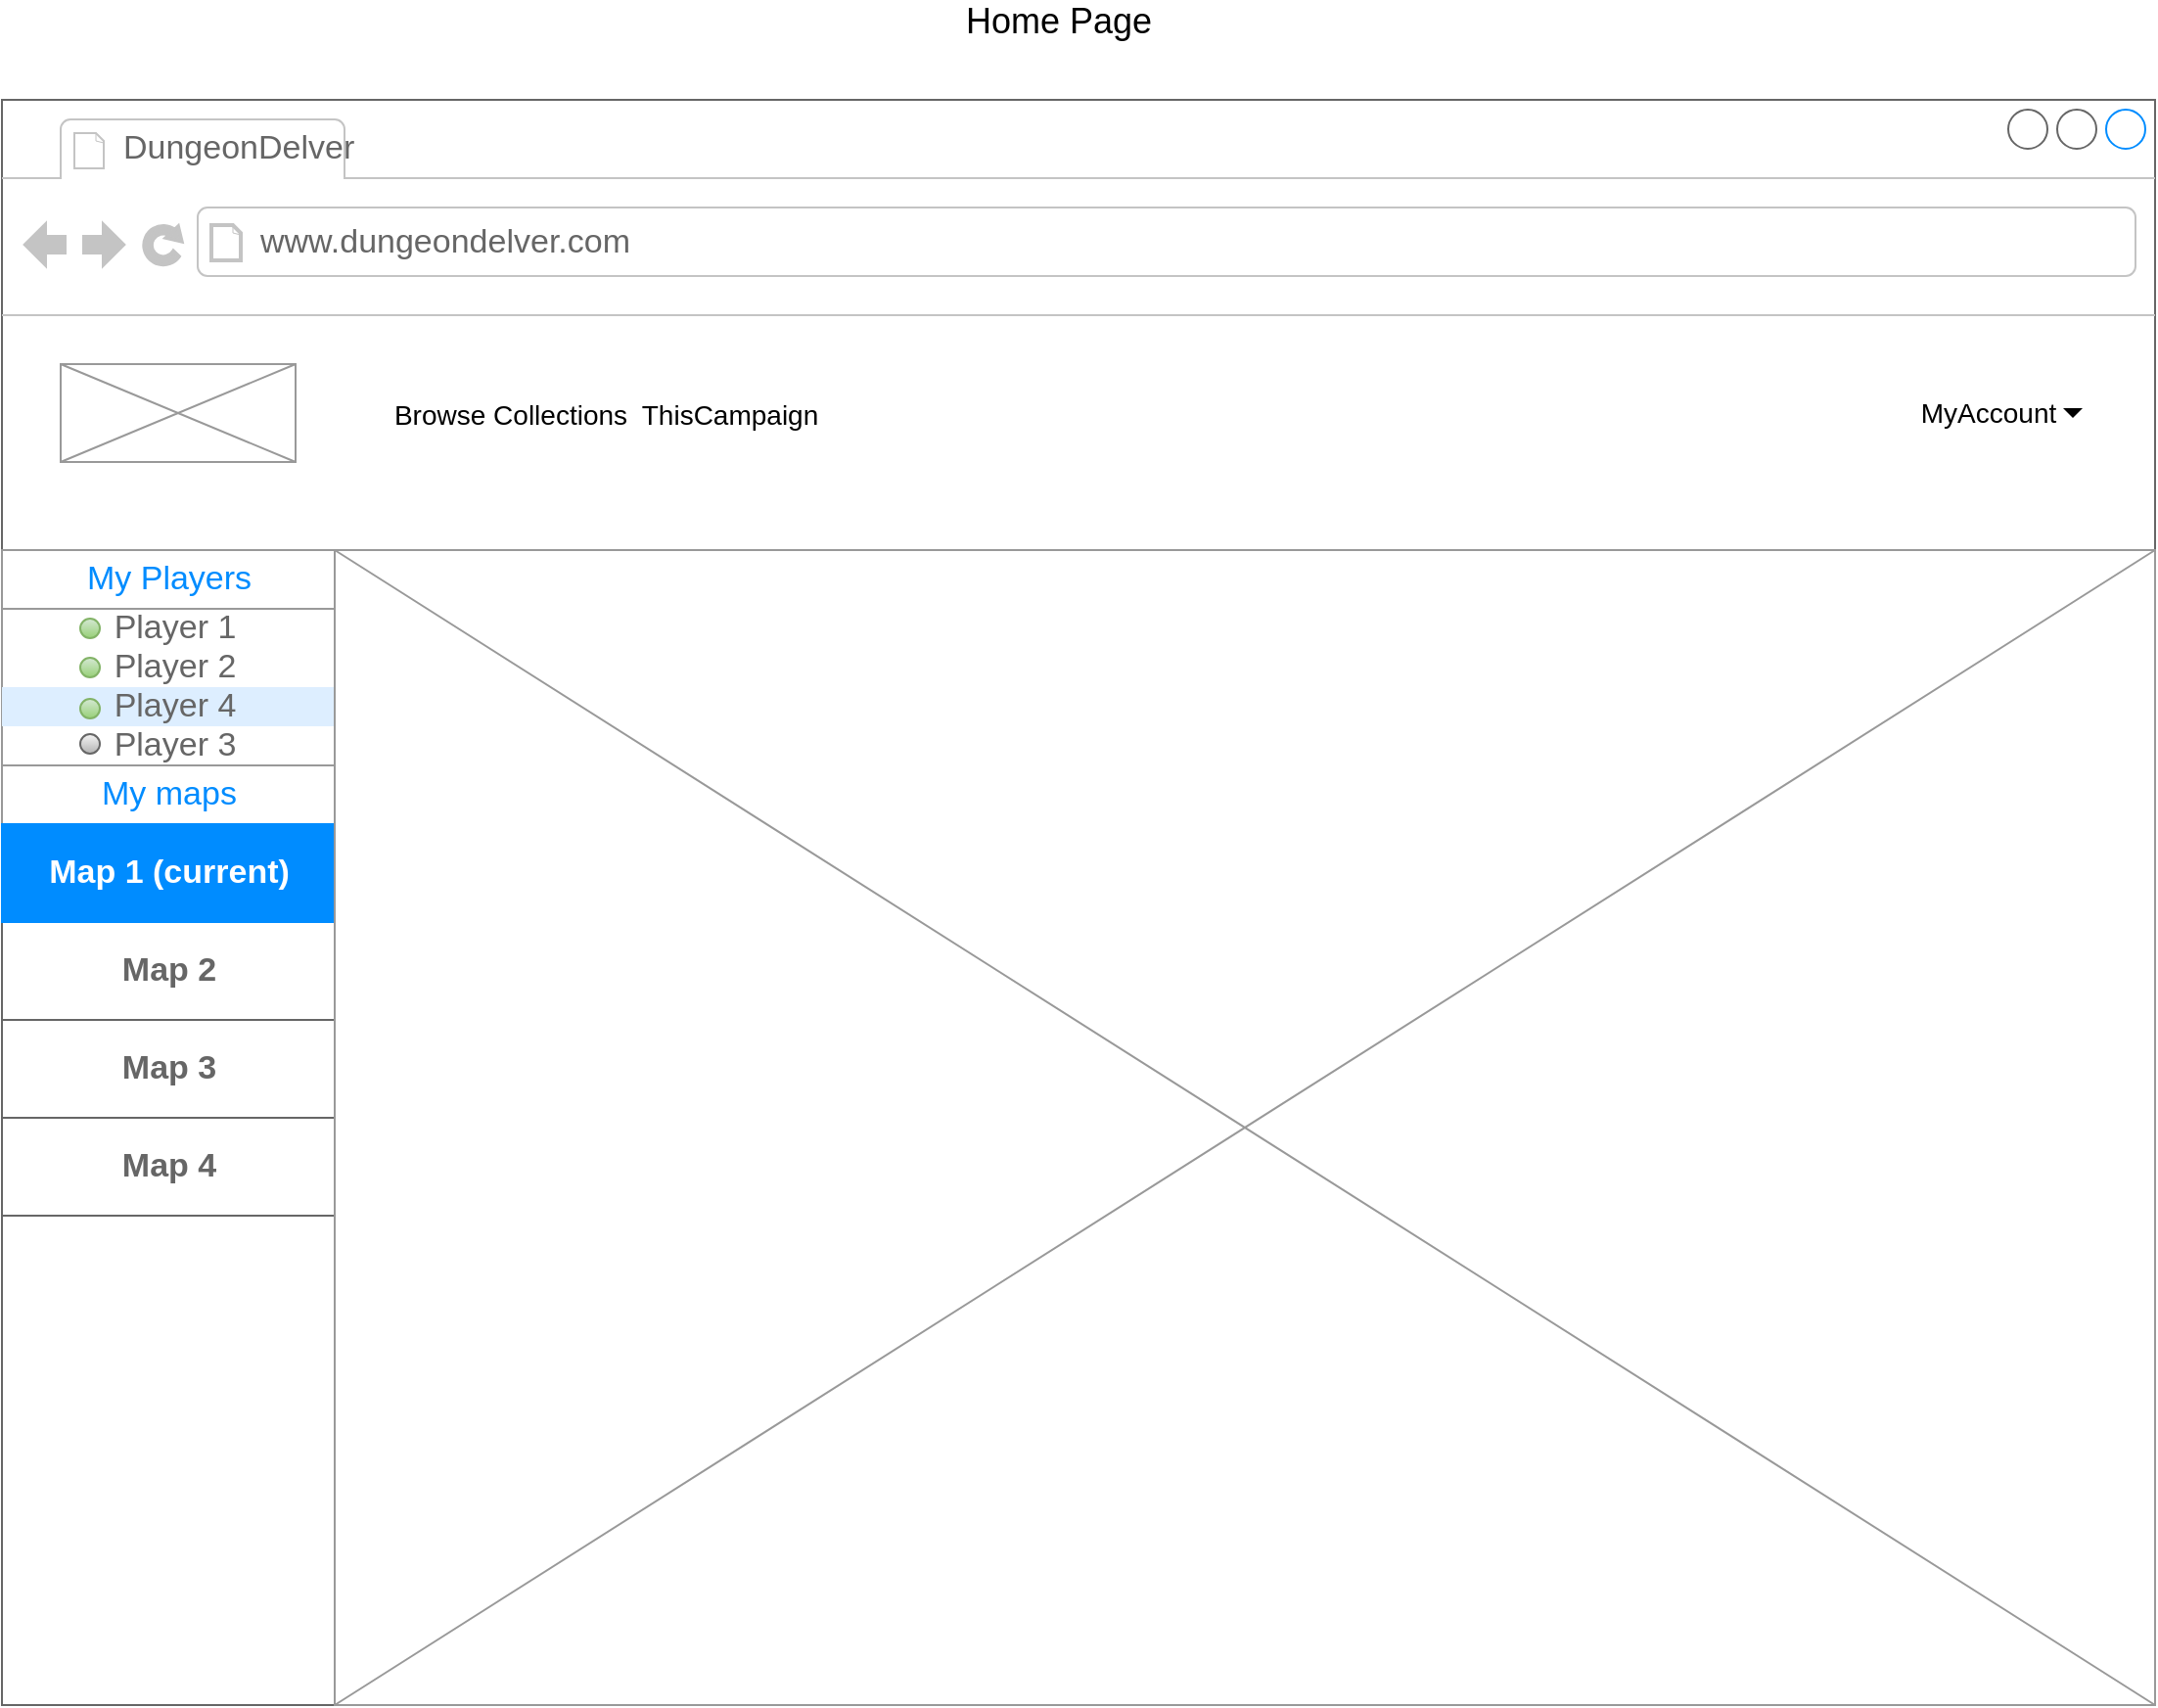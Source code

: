 <mxfile version="13.9.9" type="device"><diagram name="Page-1" id="03018318-947c-dd8e-b7a3-06fadd420f32"><mxGraphModel dx="1086" dy="806" grid="1" gridSize="10" guides="1" tooltips="1" connect="1" arrows="1" fold="1" page="1" pageScale="1" pageWidth="1169" pageHeight="827" background="#ffffff" math="0" shadow="0"><root><mxCell id="0"/><mxCell id="1" parent="0"/><mxCell id="nOhqsUNQaKiK91TGU0c0-6" value="" style="strokeWidth=1;shadow=0;dashed=0;align=center;html=1;shape=mxgraph.mockup.containers.browserWindow;rSize=0;strokeColor=#666666;strokeColor2=#008cff;strokeColor3=#c4c4c4;mainText=,;recursiveResize=0;" vertex="1" parent="1"><mxGeometry x="40" y="90" width="1100" height="820" as="geometry"/></mxCell><mxCell id="nOhqsUNQaKiK91TGU0c0-7" value="DungeonDelver" style="strokeWidth=1;shadow=0;dashed=0;align=center;html=1;shape=mxgraph.mockup.containers.anchor;fontSize=17;fontColor=#666666;align=left;" vertex="1" parent="nOhqsUNQaKiK91TGU0c0-6"><mxGeometry x="60" y="12" width="110" height="26" as="geometry"/></mxCell><mxCell id="nOhqsUNQaKiK91TGU0c0-8" value="www.dungeondelver.com" style="strokeWidth=1;shadow=0;dashed=0;align=center;html=1;shape=mxgraph.mockup.containers.anchor;rSize=0;fontSize=17;fontColor=#666666;align=left;" vertex="1" parent="nOhqsUNQaKiK91TGU0c0-6"><mxGeometry x="130" y="60" width="250" height="26" as="geometry"/></mxCell><mxCell id="nOhqsUNQaKiK91TGU0c0-25" value="MyAccount" style="strokeColor=none;fillColor=none;rSize=5;perimeter=none;whiteSpace=wrap;resizeWidth=1;align=center;spacing=20;fontSize=14;spacingRight=10;" vertex="1" parent="nOhqsUNQaKiK91TGU0c0-6"><mxGeometry x="970" y="140" width="100" height="40" as="geometry"/></mxCell><mxCell id="nOhqsUNQaKiK91TGU0c0-26" value="" style="shape=triangle;direction=south;strokeColor=none;perimeter=none;fillColor=#000000;" vertex="1" parent="nOhqsUNQaKiK91TGU0c0-25"><mxGeometry x="1" y="0.5" width="10" height="5" relative="1" as="geometry"><mxPoint x="-17" y="-2.5" as="offset"/></mxGeometry></mxCell><mxCell id="nOhqsUNQaKiK91TGU0c0-27" value="Browse Collections" style="fillColor=none;strokeColor=none;fontSize=14;" vertex="1" parent="nOhqsUNQaKiK91TGU0c0-6"><mxGeometry x="230" y="140" width="60" height="40" as="geometry"/></mxCell><mxCell id="nOhqsUNQaKiK91TGU0c0-28" value="ThisCampaign" style="fillColor=none;strokeColor=none;fontSize=14;" vertex="1" parent="nOhqsUNQaKiK91TGU0c0-6"><mxGeometry x="332" y="140" width="80" height="40" as="geometry"/></mxCell><mxCell id="nOhqsUNQaKiK91TGU0c0-29" value="" style="verticalLabelPosition=bottom;shadow=0;dashed=0;align=center;html=1;verticalAlign=top;strokeWidth=1;shape=mxgraph.mockup.graphics.simpleIcon;strokeColor=#999999;" vertex="1" parent="nOhqsUNQaKiK91TGU0c0-6"><mxGeometry x="30" y="135" width="120" height="50" as="geometry"/></mxCell><mxCell id="nOhqsUNQaKiK91TGU0c0-35" value="" style="verticalLabelPosition=bottom;shadow=0;dashed=0;align=center;html=1;verticalAlign=top;strokeWidth=1;shape=mxgraph.mockup.markup.line;strokeColor=#999999;" vertex="1" parent="nOhqsUNQaKiK91TGU0c0-6"><mxGeometry y="220" width="1100" height="20" as="geometry"/></mxCell><mxCell id="nOhqsUNQaKiK91TGU0c0-36" value="" style="verticalLabelPosition=bottom;shadow=0;dashed=0;align=center;html=1;verticalAlign=top;strokeWidth=1;shape=mxgraph.mockup.markup.line;strokeColor=#999999;direction=north;" vertex="1" parent="nOhqsUNQaKiK91TGU0c0-6"><mxGeometry x="160" y="230" width="20" height="590" as="geometry"/></mxCell><mxCell id="nOhqsUNQaKiK91TGU0c0-37" value="" style="strokeWidth=1;shadow=0;dashed=0;align=center;html=1;shape=mxgraph.mockup.forms.rrect;rSize=0;strokeColor=#999999;fillColor=#ffffff;" vertex="1" parent="nOhqsUNQaKiK91TGU0c0-6"><mxGeometry y="230" width="170" height="110" as="geometry"/></mxCell><mxCell id="nOhqsUNQaKiK91TGU0c0-38" value="My Players" style="strokeWidth=1;shadow=0;dashed=0;align=center;html=1;shape=mxgraph.mockup.forms.rrect;rSize=0;strokeColor=#999999;fontColor=#008cff;fontSize=17;fillColor=#ffffff;resizeWidth=1;" vertex="1" parent="nOhqsUNQaKiK91TGU0c0-37"><mxGeometry width="170" height="30" relative="1" as="geometry"/></mxCell><mxCell id="nOhqsUNQaKiK91TGU0c0-39" value="Player 1" style="strokeWidth=1;shadow=0;dashed=0;align=center;html=1;shape=mxgraph.mockup.forms.anchor;fontSize=17;fontColor=#666666;align=center;spacingLeft=5;resizeWidth=1;" vertex="1" parent="nOhqsUNQaKiK91TGU0c0-37"><mxGeometry width="170" height="20" relative="1" as="geometry"><mxPoint y="30" as="offset"/></mxGeometry></mxCell><mxCell id="nOhqsUNQaKiK91TGU0c0-40" value="Player 2" style="strokeWidth=1;shadow=0;dashed=0;align=center;html=1;shape=mxgraph.mockup.forms.anchor;fontSize=17;fontColor=#666666;align=center;spacingLeft=5;resizeWidth=1;" vertex="1" parent="nOhqsUNQaKiK91TGU0c0-37"><mxGeometry width="170" height="20" relative="1" as="geometry"><mxPoint y="50" as="offset"/></mxGeometry></mxCell><mxCell id="nOhqsUNQaKiK91TGU0c0-41" value="Player 4" style="strokeWidth=1;shadow=0;dashed=0;align=center;html=1;shape=mxgraph.mockup.forms.rrect;rSize=0;fontSize=17;fontColor=#666666;align=center;spacingLeft=5;fillColor=#ddeeff;strokeColor=none;resizeWidth=1;" vertex="1" parent="nOhqsUNQaKiK91TGU0c0-37"><mxGeometry width="170" height="20" relative="1" as="geometry"><mxPoint y="70" as="offset"/></mxGeometry></mxCell><mxCell id="nOhqsUNQaKiK91TGU0c0-42" value="Player 3" style="strokeWidth=1;shadow=0;dashed=0;align=center;html=1;shape=mxgraph.mockup.forms.anchor;fontSize=17;fontColor=#666666;align=center;spacingLeft=5;resizeWidth=1;" vertex="1" parent="nOhqsUNQaKiK91TGU0c0-37"><mxGeometry width="170" height="20" relative="1" as="geometry"><mxPoint y="90" as="offset"/></mxGeometry></mxCell><mxCell id="nOhqsUNQaKiK91TGU0c0-43" value="" style="shape=ellipse;fillColor=#d5e8d4;strokeColor=#82b366;html=1;align=center;gradientColor=#97d077;" vertex="1" parent="nOhqsUNQaKiK91TGU0c0-37"><mxGeometry x="40" y="35" width="10" height="10" as="geometry"/></mxCell><mxCell id="nOhqsUNQaKiK91TGU0c0-45" value="" style="shape=ellipse;fillColor=#d5e8d4;strokeColor=#82b366;html=1;align=center;gradientColor=#97d077;" vertex="1" parent="nOhqsUNQaKiK91TGU0c0-37"><mxGeometry x="40" y="55" width="10" height="10" as="geometry"/></mxCell><mxCell id="nOhqsUNQaKiK91TGU0c0-46" value="" style="shape=ellipse;fillColor=#d5e8d4;strokeColor=#82b366;html=1;align=center;gradientColor=#97d077;" vertex="1" parent="nOhqsUNQaKiK91TGU0c0-37"><mxGeometry x="40" y="76" width="10" height="10" as="geometry"/></mxCell><mxCell id="nOhqsUNQaKiK91TGU0c0-47" value="" style="shape=ellipse;fillColor=#f5f5f5;strokeColor=#666666;html=1;align=center;gradientColor=#b3b3b3;" vertex="1" parent="nOhqsUNQaKiK91TGU0c0-37"><mxGeometry x="40" y="94" width="10" height="10" as="geometry"/></mxCell><mxCell id="nOhqsUNQaKiK91TGU0c0-48" value="" style="strokeWidth=1;shadow=0;dashed=0;align=center;html=1;shape=mxgraph.mockup.forms.rrect;rSize=0;strokeColor=#999999;fillColor=#ffffff;" vertex="1" parent="nOhqsUNQaKiK91TGU0c0-6"><mxGeometry y="340" width="170" height="230" as="geometry"/></mxCell><mxCell id="nOhqsUNQaKiK91TGU0c0-49" value="My maps" style="strokeWidth=1;shadow=0;dashed=0;align=center;html=1;shape=mxgraph.mockup.forms.rrect;rSize=0;strokeColor=#999999;fontColor=#008cff;fontSize=17;fillColor=#ffffff;resizeWidth=1;" vertex="1" parent="nOhqsUNQaKiK91TGU0c0-48"><mxGeometry width="170" height="30" relative="1" as="geometry"/></mxCell><mxCell id="nOhqsUNQaKiK91TGU0c0-51" value="" style="strokeWidth=1;shadow=0;dashed=0;align=center;html=1;shape=mxgraph.mockup.forms.anchor;fontSize=17;fontColor=#666666;align=left;spacingLeft=5;resizeWidth=1;" vertex="1" parent="nOhqsUNQaKiK91TGU0c0-48"><mxGeometry width="170" height="20" relative="1" as="geometry"><mxPoint y="50" as="offset"/></mxGeometry></mxCell><mxCell id="nOhqsUNQaKiK91TGU0c0-61" value="" style="strokeWidth=1;shadow=0;dashed=0;align=center;html=1;shape=mxgraph.mockup.rrect;rSize=10;strokeColor=#666666;" vertex="1" parent="nOhqsUNQaKiK91TGU0c0-48"><mxGeometry y="30" width="170" height="200" as="geometry"/></mxCell><mxCell id="nOhqsUNQaKiK91TGU0c0-62" value="Map 2" style="strokeColor=inherit;fillColor=inherit;gradientColor=inherit;strokeWidth=1;shadow=0;dashed=0;align=center;html=1;shape=mxgraph.mockup.rrect;rSize=0;fontSize=17;fontColor=#666666;fontStyle=1;resizeWidth=1;" vertex="1" parent="nOhqsUNQaKiK91TGU0c0-61"><mxGeometry width="170" height="50" relative="1" as="geometry"><mxPoint y="50" as="offset"/></mxGeometry></mxCell><mxCell id="nOhqsUNQaKiK91TGU0c0-63" value="Map 3" style="strokeColor=inherit;fillColor=inherit;gradientColor=inherit;strokeWidth=1;shadow=0;dashed=0;align=center;html=1;shape=mxgraph.mockup.rrect;rSize=0;fontSize=17;fontColor=#666666;fontStyle=1;resizeWidth=1;" vertex="1" parent="nOhqsUNQaKiK91TGU0c0-61"><mxGeometry width="170" height="50" relative="1" as="geometry"><mxPoint y="100" as="offset"/></mxGeometry></mxCell><mxCell id="nOhqsUNQaKiK91TGU0c0-64" value="Map 4" style="strokeColor=inherit;fillColor=inherit;gradientColor=inherit;strokeWidth=1;shadow=0;dashed=0;align=center;html=1;shape=mxgraph.mockup.bottomButton;rSize=0;fontSize=17;fontColor=#666666;fontStyle=1;resizeWidth=1;" vertex="1" parent="nOhqsUNQaKiK91TGU0c0-61"><mxGeometry y="1" width="170" height="50" relative="1" as="geometry"><mxPoint y="-50" as="offset"/></mxGeometry></mxCell><mxCell id="nOhqsUNQaKiK91TGU0c0-65" value="Map 1 (current)" style="strokeWidth=1;shadow=0;dashed=0;align=center;html=1;shape=mxgraph.mockup.topButton;rSize=0;fontSize=17;fontColor=#ffffff;fontStyle=1;fillColor=#008cff;strokeColor=#008cff;resizeWidth=1;" vertex="1" parent="nOhqsUNQaKiK91TGU0c0-61"><mxGeometry width="170" height="50" relative="1" as="geometry"/></mxCell><mxCell id="nOhqsUNQaKiK91TGU0c0-55" value="" style="verticalLabelPosition=bottom;shadow=0;dashed=0;align=center;html=1;verticalAlign=top;strokeWidth=1;shape=mxgraph.mockup.graphics.simpleIcon;strokeColor=#999999;" vertex="1" parent="nOhqsUNQaKiK91TGU0c0-6"><mxGeometry x="170" y="230" width="930" height="590" as="geometry"/></mxCell><mxCell id="nOhqsUNQaKiK91TGU0c0-10" value="&lt;font style=&quot;font-size: 18px&quot;&gt;Home Page&lt;/font&gt;" style="text;html=1;strokeColor=none;fillColor=none;align=center;verticalAlign=middle;whiteSpace=wrap;rounded=0;" vertex="1" parent="1"><mxGeometry x="40" y="40" width="1080" height="20" as="geometry"/></mxCell></root></mxGraphModel></diagram></mxfile>